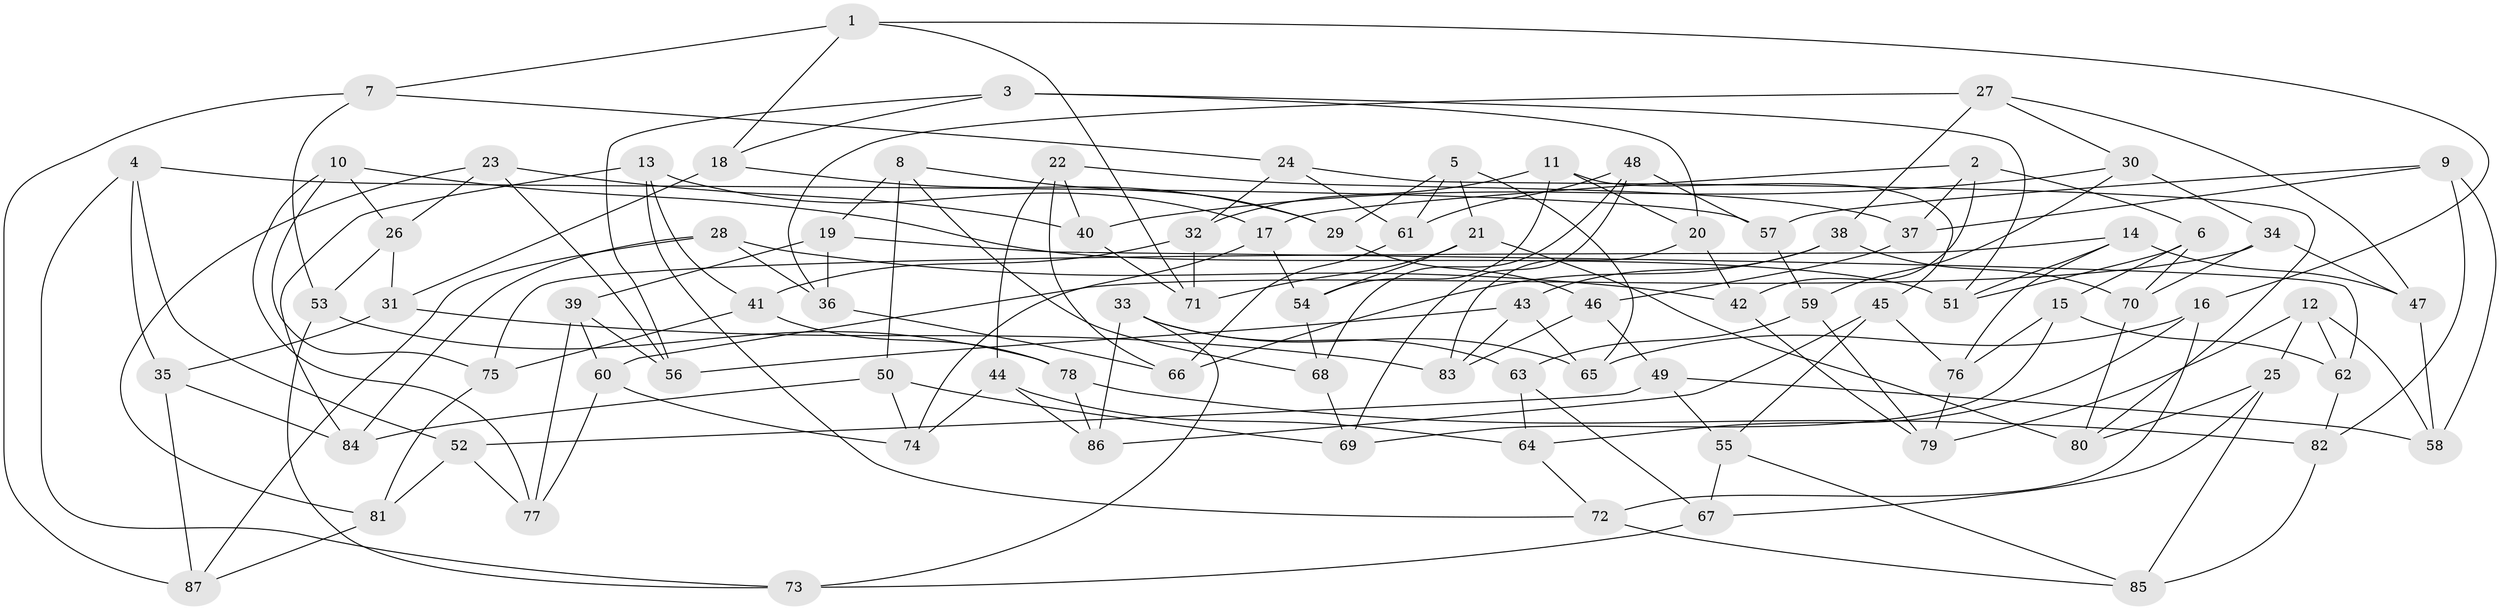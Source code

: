 // coarse degree distribution, {6: 0.5769230769230769, 4: 0.3076923076923077, 5: 0.09615384615384616, 3: 0.019230769230769232}
// Generated by graph-tools (version 1.1) at 2025/42/03/06/25 10:42:24]
// undirected, 87 vertices, 174 edges
graph export_dot {
graph [start="1"]
  node [color=gray90,style=filled];
  1;
  2;
  3;
  4;
  5;
  6;
  7;
  8;
  9;
  10;
  11;
  12;
  13;
  14;
  15;
  16;
  17;
  18;
  19;
  20;
  21;
  22;
  23;
  24;
  25;
  26;
  27;
  28;
  29;
  30;
  31;
  32;
  33;
  34;
  35;
  36;
  37;
  38;
  39;
  40;
  41;
  42;
  43;
  44;
  45;
  46;
  47;
  48;
  49;
  50;
  51;
  52;
  53;
  54;
  55;
  56;
  57;
  58;
  59;
  60;
  61;
  62;
  63;
  64;
  65;
  66;
  67;
  68;
  69;
  70;
  71;
  72;
  73;
  74;
  75;
  76;
  77;
  78;
  79;
  80;
  81;
  82;
  83;
  84;
  85;
  86;
  87;
  1 -- 16;
  1 -- 7;
  1 -- 71;
  1 -- 18;
  2 -- 17;
  2 -- 6;
  2 -- 42;
  2 -- 37;
  3 -- 18;
  3 -- 51;
  3 -- 56;
  3 -- 20;
  4 -- 52;
  4 -- 57;
  4 -- 35;
  4 -- 73;
  5 -- 29;
  5 -- 65;
  5 -- 61;
  5 -- 21;
  6 -- 15;
  6 -- 51;
  6 -- 70;
  7 -- 24;
  7 -- 87;
  7 -- 53;
  8 -- 50;
  8 -- 29;
  8 -- 19;
  8 -- 68;
  9 -- 37;
  9 -- 82;
  9 -- 58;
  9 -- 57;
  10 -- 26;
  10 -- 75;
  10 -- 51;
  10 -- 77;
  11 -- 45;
  11 -- 32;
  11 -- 54;
  11 -- 20;
  12 -- 62;
  12 -- 25;
  12 -- 58;
  12 -- 79;
  13 -- 84;
  13 -- 17;
  13 -- 41;
  13 -- 72;
  14 -- 75;
  14 -- 76;
  14 -- 51;
  14 -- 47;
  15 -- 69;
  15 -- 62;
  15 -- 76;
  16 -- 72;
  16 -- 65;
  16 -- 64;
  17 -- 74;
  17 -- 54;
  18 -- 31;
  18 -- 29;
  19 -- 39;
  19 -- 36;
  19 -- 62;
  20 -- 83;
  20 -- 42;
  21 -- 71;
  21 -- 54;
  21 -- 80;
  22 -- 40;
  22 -- 44;
  22 -- 66;
  22 -- 37;
  23 -- 81;
  23 -- 56;
  23 -- 40;
  23 -- 26;
  24 -- 80;
  24 -- 32;
  24 -- 61;
  25 -- 85;
  25 -- 67;
  25 -- 80;
  26 -- 31;
  26 -- 53;
  27 -- 38;
  27 -- 47;
  27 -- 30;
  27 -- 36;
  28 -- 87;
  28 -- 84;
  28 -- 42;
  28 -- 36;
  29 -- 46;
  30 -- 40;
  30 -- 34;
  30 -- 59;
  31 -- 35;
  31 -- 83;
  32 -- 41;
  32 -- 71;
  33 -- 63;
  33 -- 86;
  33 -- 73;
  33 -- 65;
  34 -- 70;
  34 -- 60;
  34 -- 47;
  35 -- 84;
  35 -- 87;
  36 -- 66;
  37 -- 46;
  38 -- 66;
  38 -- 43;
  38 -- 70;
  39 -- 60;
  39 -- 56;
  39 -- 77;
  40 -- 71;
  41 -- 75;
  41 -- 78;
  42 -- 79;
  43 -- 83;
  43 -- 56;
  43 -- 65;
  44 -- 86;
  44 -- 64;
  44 -- 74;
  45 -- 76;
  45 -- 55;
  45 -- 86;
  46 -- 83;
  46 -- 49;
  47 -- 58;
  48 -- 61;
  48 -- 57;
  48 -- 68;
  48 -- 69;
  49 -- 58;
  49 -- 55;
  49 -- 52;
  50 -- 69;
  50 -- 74;
  50 -- 84;
  52 -- 77;
  52 -- 81;
  53 -- 73;
  53 -- 78;
  54 -- 68;
  55 -- 85;
  55 -- 67;
  57 -- 59;
  59 -- 79;
  59 -- 63;
  60 -- 74;
  60 -- 77;
  61 -- 66;
  62 -- 82;
  63 -- 64;
  63 -- 67;
  64 -- 72;
  67 -- 73;
  68 -- 69;
  70 -- 80;
  72 -- 85;
  75 -- 81;
  76 -- 79;
  78 -- 86;
  78 -- 82;
  81 -- 87;
  82 -- 85;
}
